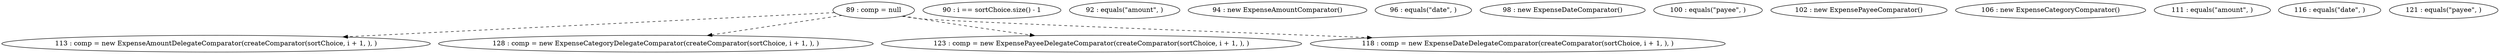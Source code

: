 digraph G {
"89 : comp = null"
"89 : comp = null" -> "113 : comp = new ExpenseAmountDelegateComparator(createComparator(sortChoice, i + 1, ), )" [style=dashed]
"89 : comp = null" -> "128 : comp = new ExpenseCategoryDelegateComparator(createComparator(sortChoice, i + 1, ), )" [style=dashed]
"89 : comp = null" -> "123 : comp = new ExpensePayeeDelegateComparator(createComparator(sortChoice, i + 1, ), )" [style=dashed]
"89 : comp = null" -> "118 : comp = new ExpenseDateDelegateComparator(createComparator(sortChoice, i + 1, ), )" [style=dashed]
"90 : i == sortChoice.size() - 1"
"92 : equals(\"amount\", )"
"94 : new ExpenseAmountComparator()"
"96 : equals(\"date\", )"
"98 : new ExpenseDateComparator()"
"100 : equals(\"payee\", )"
"102 : new ExpensePayeeComparator()"
"106 : new ExpenseCategoryComparator()"
"111 : equals(\"amount\", )"
"113 : comp = new ExpenseAmountDelegateComparator(createComparator(sortChoice, i + 1, ), )"
"116 : equals(\"date\", )"
"118 : comp = new ExpenseDateDelegateComparator(createComparator(sortChoice, i + 1, ), )"
"121 : equals(\"payee\", )"
"123 : comp = new ExpensePayeeDelegateComparator(createComparator(sortChoice, i + 1, ), )"
"128 : comp = new ExpenseCategoryDelegateComparator(createComparator(sortChoice, i + 1, ), )"
}